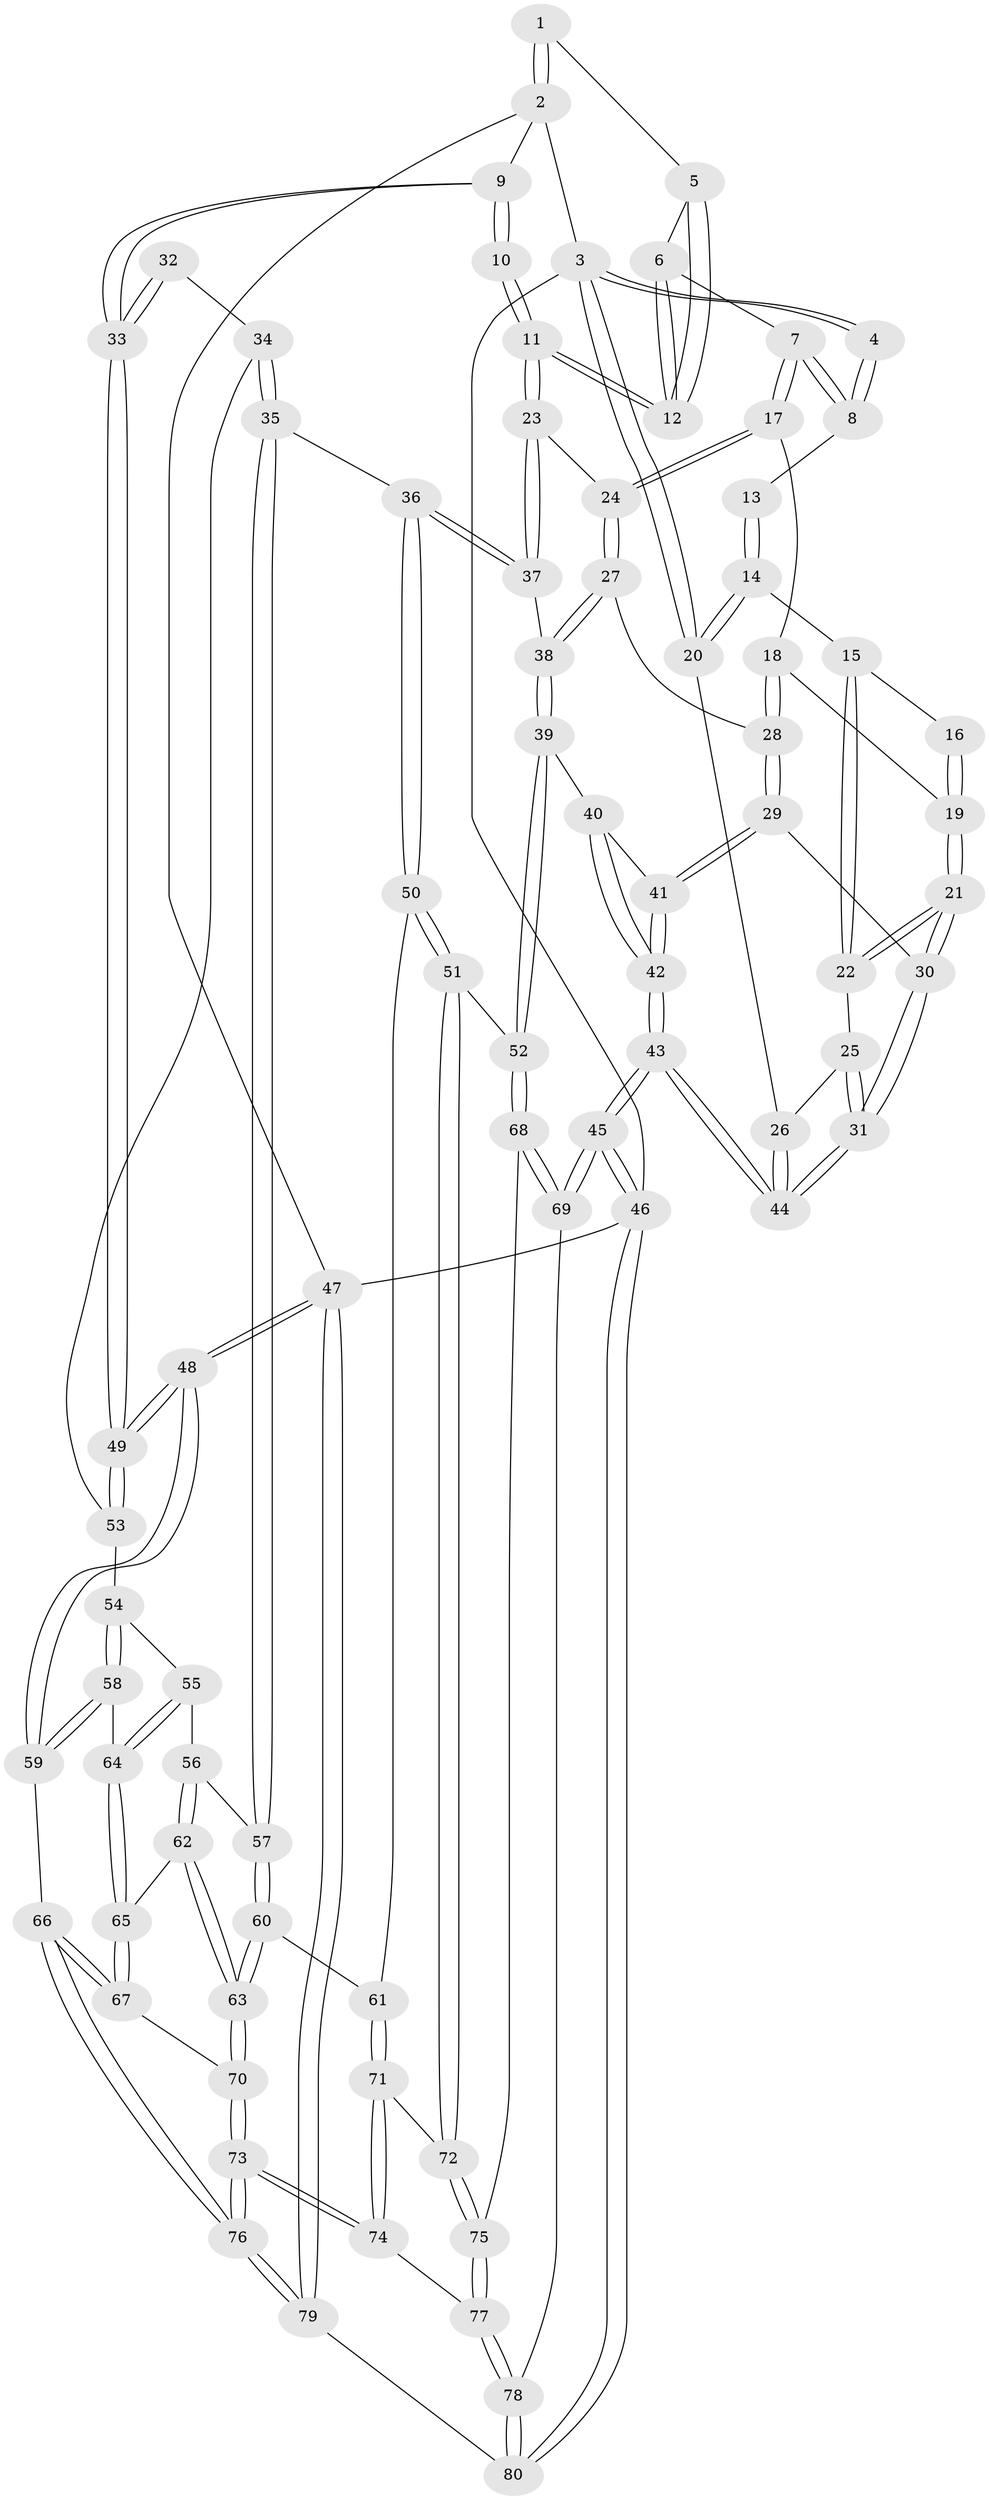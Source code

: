 // Generated by graph-tools (version 1.1) at 2025/11/02/27/25 16:11:51]
// undirected, 80 vertices, 197 edges
graph export_dot {
graph [start="1"]
  node [color=gray90,style=filled];
  1 [pos="+0.6034220711555448+0"];
  2 [pos="+1+0"];
  3 [pos="+0+0"];
  4 [pos="+0.14841958395298063+0"];
  5 [pos="+0.5792992741605087+0.022373655093221086"];
  6 [pos="+0.380408964401834+0.15059062955115723"];
  7 [pos="+0.3346984179231978+0.17544265597549688"];
  8 [pos="+0.32701588220894917+0.16674689749584304"];
  9 [pos="+1+0.1002248167763336"];
  10 [pos="+0.7332641139751594+0.28025511267354547"];
  11 [pos="+0.6240878504078577+0.2729249607350075"];
  12 [pos="+0.6219433299006114+0.262942084670214"];
  13 [pos="+0.22330705898595538+0.17624383262806226"];
  14 [pos="+0.05463803465752288+0.15238709281572405"];
  15 [pos="+0.14654595162789671+0.2318083215377685"];
  16 [pos="+0.19852375579127376+0.23627595352001166"];
  17 [pos="+0.33615204219080996+0.19324671484426606"];
  18 [pos="+0.3173233364297562+0.22026770227611395"];
  19 [pos="+0.2710390755717617+0.26432373608989357"];
  20 [pos="+0+0"];
  21 [pos="+0.22528750453137056+0.3690964432491621"];
  22 [pos="+0.186949504745303+0.3468125456601961"];
  23 [pos="+0.5944937083894332+0.30646841968606975"];
  24 [pos="+0.40994685557987265+0.2540228140033841"];
  25 [pos="+0.12859747646783723+0.3427816516783402"];
  26 [pos="+0+0.20600972202801468"];
  27 [pos="+0.36121821459694425+0.4040857645859824"];
  28 [pos="+0.3600359472176256+0.40392292719672535"];
  29 [pos="+0.277019063526612+0.41068687791013997"];
  30 [pos="+0.2255235705234358+0.3697236521428246"];
  31 [pos="+0.02270795560384294+0.5694713445278565"];
  32 [pos="+0.7729421892041973+0.3822152388021871"];
  33 [pos="+1+0.4074323947861147"];
  34 [pos="+0.815524636041055+0.5085777446861138"];
  35 [pos="+0.7509952140203602+0.5456147261800329"];
  36 [pos="+0.6238337628553189+0.5322995898838356"];
  37 [pos="+0.5524021577765601+0.43679684981882944"];
  38 [pos="+0.4714632145167593+0.46063018777183645"];
  39 [pos="+0.3662808353694301+0.6210480455465074"];
  40 [pos="+0.36538444135174014+0.6209854318245134"];
  41 [pos="+0.2680281605960859+0.47179002508855017"];
  42 [pos="+0+0.7238094618799439"];
  43 [pos="+0+0.7460414706586069"];
  44 [pos="+0+0.6720411058724984"];
  45 [pos="+0+0.8143731319236034"];
  46 [pos="+0+1"];
  47 [pos="+1+1"];
  48 [pos="+1+0.7299868321922592"];
  49 [pos="+1+0.44450554665638714"];
  50 [pos="+0.5924434146908631+0.6500674725623126"];
  51 [pos="+0.43425282896862427+0.704677483156763"];
  52 [pos="+0.4005409748325812+0.6638799741546972"];
  53 [pos="+0.8512804686003226+0.5089417970087468"];
  54 [pos="+0.8694205280442441+0.638993073183411"];
  55 [pos="+0.8021974309093395+0.6565949334926159"];
  56 [pos="+0.7659962485918839+0.6213282738520358"];
  57 [pos="+0.7654143301717964+0.6205959841695291"];
  58 [pos="+0.8945736031142187+0.6662164166620081"];
  59 [pos="+1+0.7606007514159614"];
  60 [pos="+0.6973226490214527+0.7169375221582888"];
  61 [pos="+0.6311780086182872+0.7120909048210851"];
  62 [pos="+0.7643286783274541+0.724783823303745"];
  63 [pos="+0.7410800628455979+0.7492141948296002"];
  64 [pos="+0.8109378495678856+0.6791803774113186"];
  65 [pos="+0.8133510906562827+0.6959689405262067"];
  66 [pos="+0.931118322016496+0.8009276138265926"];
  67 [pos="+0.8987362442547105+0.7878110033284603"];
  68 [pos="+0.23660899365150503+0.8244500515760329"];
  69 [pos="+0.19143368576110872+0.8266449184485927"];
  70 [pos="+0.7543792588018038+0.7783644738831226"];
  71 [pos="+0.6058507562878163+0.8293332016280385"];
  72 [pos="+0.4329869509941156+0.8094330018991287"];
  73 [pos="+0.6793455894809082+0.9262750077756436"];
  74 [pos="+0.6682584830037673+0.916338547475849"];
  75 [pos="+0.42679683249165073+0.818296545543897"];
  76 [pos="+0.7538909275876405+1"];
  77 [pos="+0.4282472815194793+0.9306783184616638"];
  78 [pos="+0.4163107222780756+0.9748493623749757"];
  79 [pos="+0.7576749950453741+1"];
  80 [pos="+0.38619377491243945+1"];
  1 -- 2;
  1 -- 2;
  1 -- 5;
  2 -- 3;
  2 -- 9;
  2 -- 47;
  3 -- 4;
  3 -- 4;
  3 -- 20;
  3 -- 20;
  3 -- 46;
  4 -- 8;
  4 -- 8;
  5 -- 6;
  5 -- 12;
  5 -- 12;
  6 -- 7;
  6 -- 12;
  6 -- 12;
  7 -- 8;
  7 -- 8;
  7 -- 17;
  7 -- 17;
  8 -- 13;
  9 -- 10;
  9 -- 10;
  9 -- 33;
  9 -- 33;
  10 -- 11;
  10 -- 11;
  11 -- 12;
  11 -- 12;
  11 -- 23;
  11 -- 23;
  13 -- 14;
  13 -- 14;
  14 -- 15;
  14 -- 20;
  14 -- 20;
  15 -- 16;
  15 -- 22;
  15 -- 22;
  16 -- 19;
  16 -- 19;
  17 -- 18;
  17 -- 24;
  17 -- 24;
  18 -- 19;
  18 -- 28;
  18 -- 28;
  19 -- 21;
  19 -- 21;
  20 -- 26;
  21 -- 22;
  21 -- 22;
  21 -- 30;
  21 -- 30;
  22 -- 25;
  23 -- 24;
  23 -- 37;
  23 -- 37;
  24 -- 27;
  24 -- 27;
  25 -- 26;
  25 -- 31;
  25 -- 31;
  26 -- 44;
  26 -- 44;
  27 -- 28;
  27 -- 38;
  27 -- 38;
  28 -- 29;
  28 -- 29;
  29 -- 30;
  29 -- 41;
  29 -- 41;
  30 -- 31;
  30 -- 31;
  31 -- 44;
  31 -- 44;
  32 -- 33;
  32 -- 33;
  32 -- 34;
  33 -- 49;
  33 -- 49;
  34 -- 35;
  34 -- 35;
  34 -- 53;
  35 -- 36;
  35 -- 57;
  35 -- 57;
  36 -- 37;
  36 -- 37;
  36 -- 50;
  36 -- 50;
  37 -- 38;
  38 -- 39;
  38 -- 39;
  39 -- 40;
  39 -- 52;
  39 -- 52;
  40 -- 41;
  40 -- 42;
  40 -- 42;
  41 -- 42;
  41 -- 42;
  42 -- 43;
  42 -- 43;
  43 -- 44;
  43 -- 44;
  43 -- 45;
  43 -- 45;
  45 -- 46;
  45 -- 46;
  45 -- 69;
  45 -- 69;
  46 -- 80;
  46 -- 80;
  46 -- 47;
  47 -- 48;
  47 -- 48;
  47 -- 79;
  47 -- 79;
  48 -- 49;
  48 -- 49;
  48 -- 59;
  48 -- 59;
  49 -- 53;
  49 -- 53;
  50 -- 51;
  50 -- 51;
  50 -- 61;
  51 -- 52;
  51 -- 72;
  51 -- 72;
  52 -- 68;
  52 -- 68;
  53 -- 54;
  54 -- 55;
  54 -- 58;
  54 -- 58;
  55 -- 56;
  55 -- 64;
  55 -- 64;
  56 -- 57;
  56 -- 62;
  56 -- 62;
  57 -- 60;
  57 -- 60;
  58 -- 59;
  58 -- 59;
  58 -- 64;
  59 -- 66;
  60 -- 61;
  60 -- 63;
  60 -- 63;
  61 -- 71;
  61 -- 71;
  62 -- 63;
  62 -- 63;
  62 -- 65;
  63 -- 70;
  63 -- 70;
  64 -- 65;
  64 -- 65;
  65 -- 67;
  65 -- 67;
  66 -- 67;
  66 -- 67;
  66 -- 76;
  66 -- 76;
  67 -- 70;
  68 -- 69;
  68 -- 69;
  68 -- 75;
  69 -- 78;
  70 -- 73;
  70 -- 73;
  71 -- 72;
  71 -- 74;
  71 -- 74;
  72 -- 75;
  72 -- 75;
  73 -- 74;
  73 -- 74;
  73 -- 76;
  73 -- 76;
  74 -- 77;
  75 -- 77;
  75 -- 77;
  76 -- 79;
  76 -- 79;
  77 -- 78;
  77 -- 78;
  78 -- 80;
  78 -- 80;
  79 -- 80;
}
